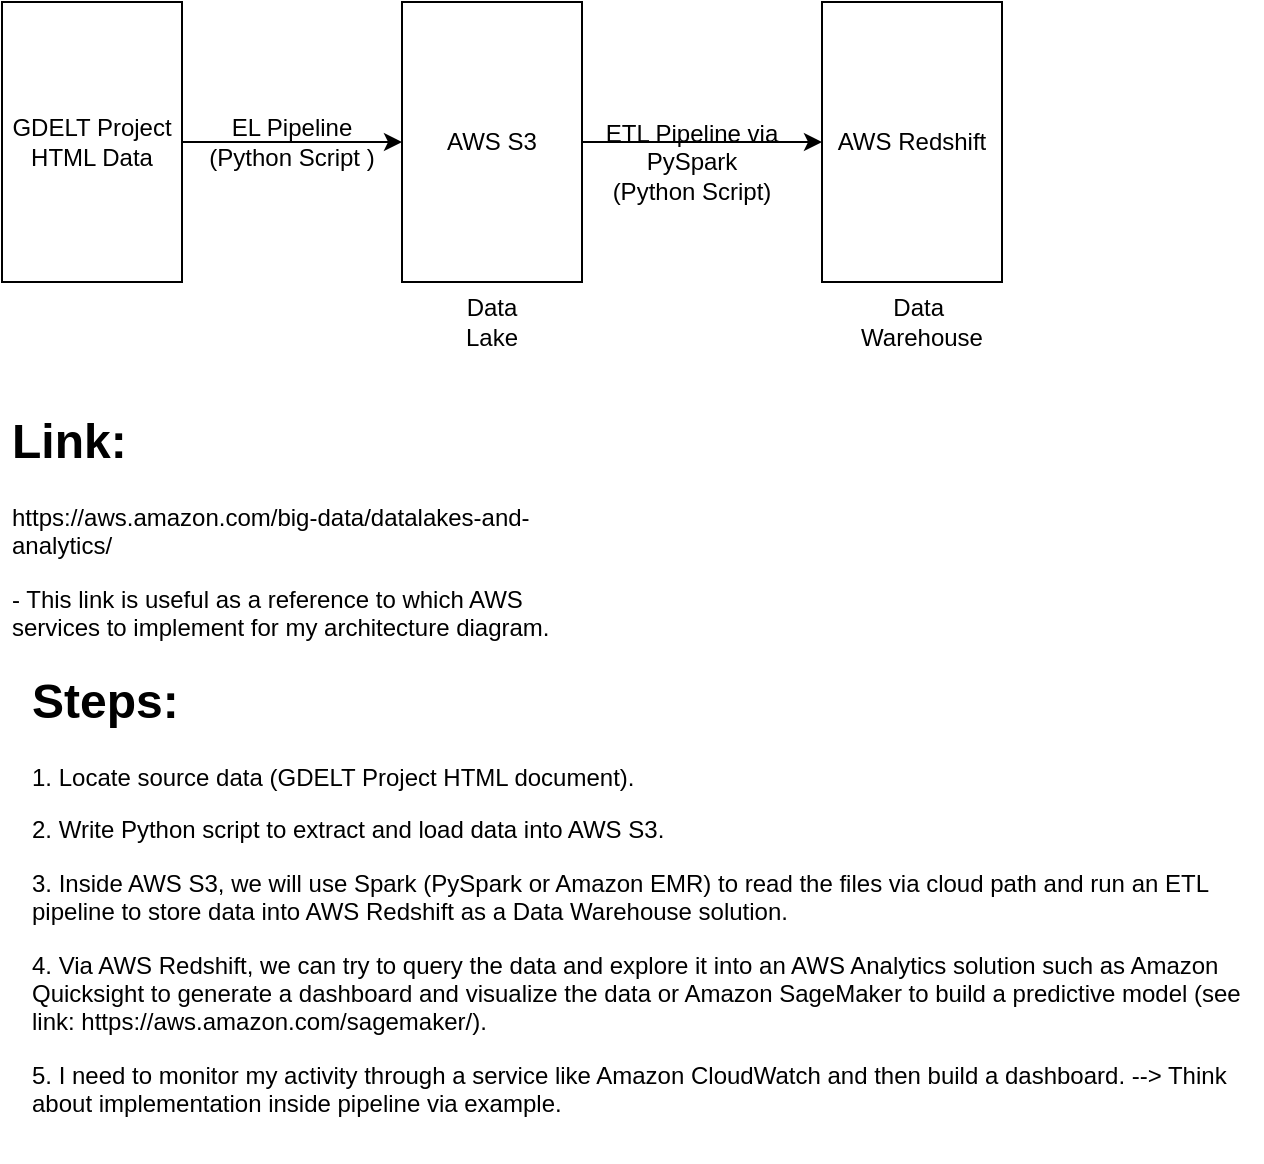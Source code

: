 <mxfile version="14.7.2" type="github">
  <diagram id="_mIrhGSLpp9kIBfSV_T9" name="Page-1">
    <mxGraphModel dx="719" dy="652" grid="1" gridSize="10" guides="1" tooltips="1" connect="1" arrows="1" fold="1" page="1" pageScale="1" pageWidth="827" pageHeight="1169" math="0" shadow="0">
      <root>
        <mxCell id="0" />
        <mxCell id="1" parent="0" />
        <mxCell id="ZoIi8nxnlXmlVmmQI6Re-1" value="GDELT Project &lt;br&gt;HTML Data" style="rounded=0;whiteSpace=wrap;html=1;" vertex="1" parent="1">
          <mxGeometry x="40" y="40" width="90" height="140" as="geometry" />
        </mxCell>
        <mxCell id="ZoIi8nxnlXmlVmmQI6Re-2" value="AWS S3" style="rounded=0;whiteSpace=wrap;html=1;" vertex="1" parent="1">
          <mxGeometry x="240" y="40" width="90" height="140" as="geometry" />
        </mxCell>
        <mxCell id="ZoIi8nxnlXmlVmmQI6Re-3" value="AWS Redshift" style="rounded=0;whiteSpace=wrap;html=1;" vertex="1" parent="1">
          <mxGeometry x="450" y="40" width="90" height="140" as="geometry" />
        </mxCell>
        <mxCell id="ZoIi8nxnlXmlVmmQI6Re-4" value="&lt;h1&gt;Link:&lt;/h1&gt;&lt;p&gt;https://aws.amazon.com/big-data/datalakes-and-analytics/&lt;/p&gt;&lt;p&gt;- This link is useful as a reference to which AWS services to implement for my architecture diagram.&lt;/p&gt;" style="text;html=1;strokeColor=none;fillColor=none;spacing=5;spacingTop=-20;whiteSpace=wrap;overflow=hidden;rounded=0;" vertex="1" parent="1">
          <mxGeometry x="40" y="240" width="290" height="150" as="geometry" />
        </mxCell>
        <mxCell id="ZoIi8nxnlXmlVmmQI6Re-5" value="" style="endArrow=classic;html=1;exitX=1;exitY=0.5;exitDx=0;exitDy=0;" edge="1" parent="1" source="ZoIi8nxnlXmlVmmQI6Re-1" target="ZoIi8nxnlXmlVmmQI6Re-2">
          <mxGeometry width="50" height="50" relative="1" as="geometry">
            <mxPoint x="300" y="260" as="sourcePoint" />
            <mxPoint x="350" y="210" as="targetPoint" />
          </mxGeometry>
        </mxCell>
        <mxCell id="ZoIi8nxnlXmlVmmQI6Re-6" value="" style="endArrow=classic;html=1;entryX=0;entryY=0.5;entryDx=0;entryDy=0;" edge="1" parent="1" source="ZoIi8nxnlXmlVmmQI6Re-2" target="ZoIi8nxnlXmlVmmQI6Re-3">
          <mxGeometry width="50" height="50" relative="1" as="geometry">
            <mxPoint x="370" y="160" as="sourcePoint" />
            <mxPoint x="250" y="80" as="targetPoint" />
          </mxGeometry>
        </mxCell>
        <mxCell id="ZoIi8nxnlXmlVmmQI6Re-9" value="EL Pipeline (Python Script )" style="text;html=1;strokeColor=none;fillColor=none;align=center;verticalAlign=middle;whiteSpace=wrap;rounded=0;" vertex="1" parent="1">
          <mxGeometry x="140" y="100" width="90" height="20" as="geometry" />
        </mxCell>
        <mxCell id="ZoIi8nxnlXmlVmmQI6Re-16" value="&lt;h1&gt;Steps:&lt;/h1&gt;&lt;p&gt;1. Locate source data (GDELT Project HTML document).&lt;/p&gt;&lt;p&gt;2. Write Python script to extract and load data into AWS S3.&lt;/p&gt;&lt;p&gt;3. Inside AWS S3, we will use Spark (PySpark or Amazon EMR) to read the files via cloud path and run an ETL pipeline to store data into AWS Redshift as a Data Warehouse solution.&lt;/p&gt;&lt;p&gt;4. Via AWS Redshift, we can try to query the data and explore it into an AWS Analytics solution such as Amazon Quicksight to generate a dashboard and visualize the data or Amazon SageMaker to build a predictive model (see link:&amp;nbsp;https://aws.amazon.com/sagemaker/).&lt;/p&gt;&lt;p&gt;5. I need to monitor my activity through a service like Amazon CloudWatch and then build a dashboard. --&amp;gt; Think about implementation inside pipeline via example.&lt;/p&gt;" style="text;html=1;strokeColor=none;fillColor=none;spacing=5;spacingTop=-20;whiteSpace=wrap;overflow=hidden;rounded=0;" vertex="1" parent="1">
          <mxGeometry x="50" y="370" width="620" height="250" as="geometry" />
        </mxCell>
        <mxCell id="ZoIi8nxnlXmlVmmQI6Re-17" value="ETL Pipeline via PySpark (Python Script)" style="text;html=1;strokeColor=none;fillColor=none;align=center;verticalAlign=middle;whiteSpace=wrap;rounded=0;" vertex="1" parent="1">
          <mxGeometry x="340" y="110" width="90" height="20" as="geometry" />
        </mxCell>
        <mxCell id="ZoIi8nxnlXmlVmmQI6Re-18" value="Data Lake" style="text;html=1;strokeColor=none;fillColor=none;align=center;verticalAlign=middle;whiteSpace=wrap;rounded=0;" vertex="1" parent="1">
          <mxGeometry x="265" y="190" width="40" height="20" as="geometry" />
        </mxCell>
        <mxCell id="ZoIi8nxnlXmlVmmQI6Re-19" value="Data&amp;nbsp;&lt;br&gt;Warehouse" style="text;html=1;strokeColor=none;fillColor=none;align=center;verticalAlign=middle;whiteSpace=wrap;rounded=0;" vertex="1" parent="1">
          <mxGeometry x="480" y="190" width="40" height="20" as="geometry" />
        </mxCell>
      </root>
    </mxGraphModel>
  </diagram>
</mxfile>
